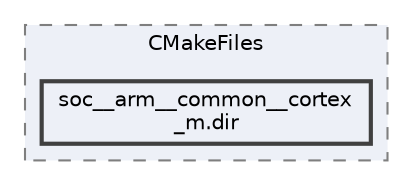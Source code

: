 digraph "build/zephyr/soc/arm/common/cortex_m/CMakeFiles/soc__arm__common__cortex_m.dir"
{
 // LATEX_PDF_SIZE
  bgcolor="transparent";
  edge [fontname=Helvetica,fontsize=10,labelfontname=Helvetica,labelfontsize=10];
  node [fontname=Helvetica,fontsize=10,shape=box,height=0.2,width=0.4];
  compound=true
  subgraph clusterdir_97cc0d391c23b8a858b2c20294c4b408 {
    graph [ bgcolor="#edf0f7", pencolor="grey50", label="CMakeFiles", fontname=Helvetica,fontsize=10 style="filled,dashed", URL="dir_97cc0d391c23b8a858b2c20294c4b408.html",tooltip=""]
  dir_fdb5de58ae8b3f1e23047ccf65e7ca81 [label="soc__arm__common__cortex\l_m.dir", fillcolor="#edf0f7", color="grey25", style="filled,bold", URL="dir_fdb5de58ae8b3f1e23047ccf65e7ca81.html",tooltip=""];
  }
}
